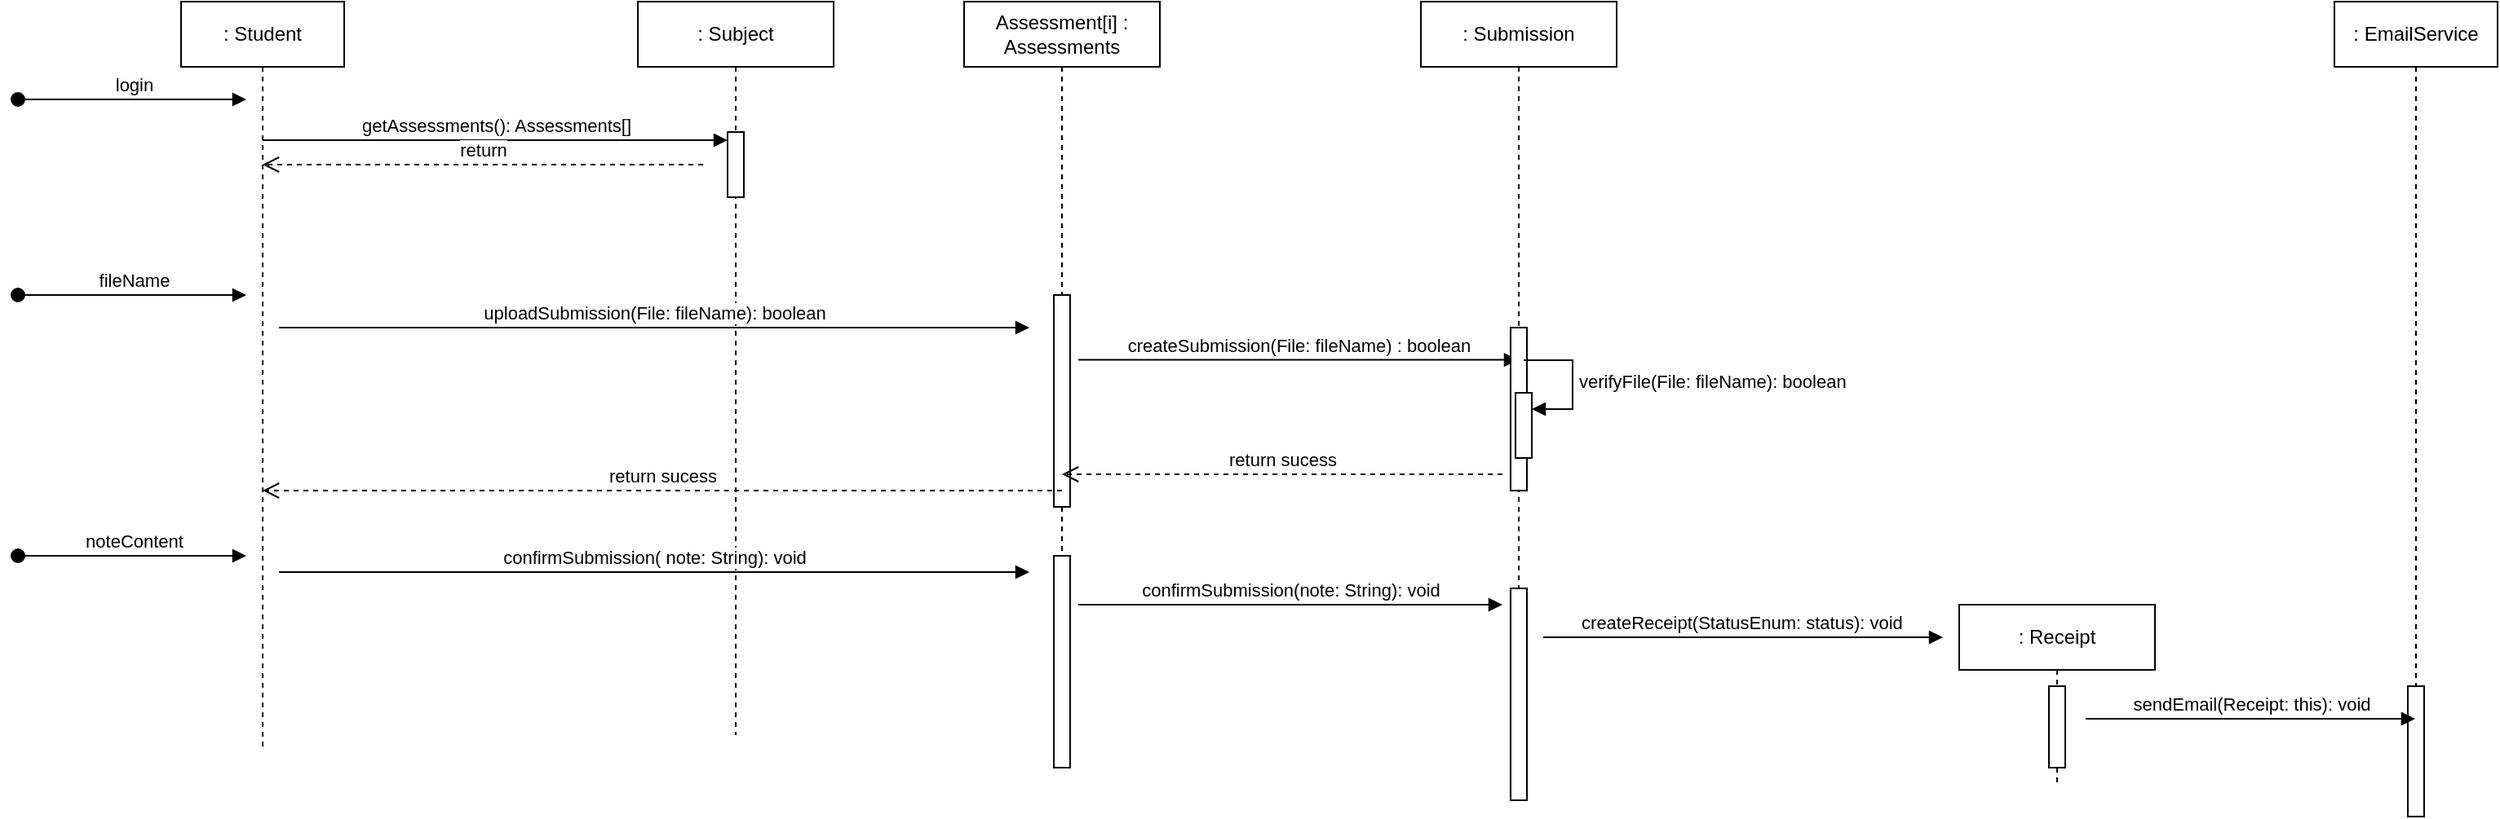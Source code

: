 <mxfile version="26.1.2">
  <diagram name="Page-1" id="K6Z6bMAgS1XEfs09Odqb">
    <mxGraphModel dx="1218" dy="639" grid="1" gridSize="10" guides="1" tooltips="1" connect="1" arrows="1" fold="1" page="1" pageScale="1" pageWidth="850" pageHeight="1100" math="0" shadow="0">
      <root>
        <mxCell id="0" />
        <mxCell id="1" parent="0" />
        <mxCell id="LEkHShG5RHNfsac3oUmj-2" value="login" style="html=1;verticalAlign=bottom;startArrow=oval;startFill=1;endArrow=block;startSize=8;curved=0;rounded=0;" edge="1" parent="1">
          <mxGeometry x="0.011" width="60" relative="1" as="geometry">
            <mxPoint x="340" y="100" as="sourcePoint" />
            <mxPoint x="480" y="100" as="targetPoint" />
            <mxPoint as="offset" />
          </mxGeometry>
        </mxCell>
        <mxCell id="LEkHShG5RHNfsac3oUmj-7" value=": Student" style="shape=umlLifeline;perimeter=lifelinePerimeter;whiteSpace=wrap;html=1;container=1;dropTarget=0;collapsible=0;recursiveResize=0;outlineConnect=0;portConstraint=eastwest;newEdgeStyle={&quot;curved&quot;:0,&quot;rounded&quot;:0};" vertex="1" parent="1">
          <mxGeometry x="440" y="40" width="100" height="460" as="geometry" />
        </mxCell>
        <mxCell id="LEkHShG5RHNfsac3oUmj-8" value=": Subject" style="shape=umlLifeline;perimeter=lifelinePerimeter;whiteSpace=wrap;html=1;container=1;dropTarget=0;collapsible=0;recursiveResize=0;outlineConnect=0;portConstraint=eastwest;newEdgeStyle={&quot;curved&quot;:0,&quot;rounded&quot;:0};" vertex="1" parent="1">
          <mxGeometry x="720" y="40" width="120" height="450" as="geometry" />
        </mxCell>
        <mxCell id="LEkHShG5RHNfsac3oUmj-9" value="" style="html=1;points=[[0,0,0,0,5],[0,1,0,0,-5],[1,0,0,0,5],[1,1,0,0,-5]];perimeter=orthogonalPerimeter;outlineConnect=0;targetShapes=umlLifeline;portConstraint=eastwest;newEdgeStyle={&quot;curved&quot;:0,&quot;rounded&quot;:0};" vertex="1" parent="LEkHShG5RHNfsac3oUmj-8">
          <mxGeometry x="55" y="80" width="10" height="40" as="geometry" />
        </mxCell>
        <mxCell id="LEkHShG5RHNfsac3oUmj-10" value="getAssessments(): Assessments[]" style="html=1;verticalAlign=bottom;endArrow=block;curved=0;rounded=0;entryX=0;entryY=0;entryDx=0;entryDy=5;" edge="1" target="LEkHShG5RHNfsac3oUmj-9" parent="1" source="LEkHShG5RHNfsac3oUmj-7">
          <mxGeometry relative="1" as="geometry">
            <mxPoint x="585" y="125" as="sourcePoint" />
          </mxGeometry>
        </mxCell>
        <mxCell id="LEkHShG5RHNfsac3oUmj-11" value="return" style="html=1;verticalAlign=bottom;endArrow=open;dashed=1;endSize=8;curved=0;rounded=0;" edge="1" parent="1">
          <mxGeometry relative="1" as="geometry">
            <mxPoint x="489.929" y="140" as="targetPoint" />
            <mxPoint x="760" y="140" as="sourcePoint" />
            <Array as="points">
              <mxPoint x="640" y="140" />
            </Array>
          </mxGeometry>
        </mxCell>
        <mxCell id="LEkHShG5RHNfsac3oUmj-12" value="Assessment[i] : Assessments" style="shape=umlLifeline;perimeter=lifelinePerimeter;whiteSpace=wrap;html=1;container=1;dropTarget=0;collapsible=0;recursiveResize=0;outlineConnect=0;portConstraint=eastwest;newEdgeStyle={&quot;curved&quot;:0,&quot;rounded&quot;:0};" vertex="1" parent="1">
          <mxGeometry x="920" y="40" width="120" height="470" as="geometry" />
        </mxCell>
        <mxCell id="LEkHShG5RHNfsac3oUmj-13" value="" style="html=1;points=[[0,0,0,0,5],[0,1,0,0,-5],[1,0,0,0,5],[1,1,0,0,-5]];perimeter=orthogonalPerimeter;outlineConnect=0;targetShapes=umlLifeline;portConstraint=eastwest;newEdgeStyle={&quot;curved&quot;:0,&quot;rounded&quot;:0};" vertex="1" parent="LEkHShG5RHNfsac3oUmj-12">
          <mxGeometry x="55" y="180" width="10" height="130" as="geometry" />
        </mxCell>
        <mxCell id="LEkHShG5RHNfsac3oUmj-37" value="" style="html=1;points=[[0,0,0,0,5],[0,1,0,0,-5],[1,0,0,0,5],[1,1,0,0,-5]];perimeter=orthogonalPerimeter;outlineConnect=0;targetShapes=umlLifeline;portConstraint=eastwest;newEdgeStyle={&quot;curved&quot;:0,&quot;rounded&quot;:0};" vertex="1" parent="LEkHShG5RHNfsac3oUmj-12">
          <mxGeometry x="55" y="340" width="10" height="130" as="geometry" />
        </mxCell>
        <mxCell id="LEkHShG5RHNfsac3oUmj-15" value="uploadSubmission(File: fileName): boolean" style="html=1;verticalAlign=bottom;endArrow=block;curved=0;rounded=0;" edge="1" parent="1">
          <mxGeometry relative="1" as="geometry">
            <mxPoint x="500" y="240" as="sourcePoint" />
            <mxPoint x="960" y="240" as="targetPoint" />
            <mxPoint as="offset" />
          </mxGeometry>
        </mxCell>
        <mxCell id="LEkHShG5RHNfsac3oUmj-19" value="fileName" style="html=1;verticalAlign=bottom;startArrow=oval;startFill=1;endArrow=block;startSize=8;curved=0;rounded=0;" edge="1" parent="1">
          <mxGeometry x="0.012" width="60" relative="1" as="geometry">
            <mxPoint x="340" y="220" as="sourcePoint" />
            <mxPoint x="480" y="220" as="targetPoint" />
            <mxPoint as="offset" />
          </mxGeometry>
        </mxCell>
        <mxCell id="LEkHShG5RHNfsac3oUmj-23" value="noteContent" style="html=1;verticalAlign=bottom;startArrow=oval;startFill=1;endArrow=block;startSize=8;curved=0;rounded=0;" edge="1" parent="1">
          <mxGeometry x="0.011" width="60" relative="1" as="geometry">
            <mxPoint x="340" y="380" as="sourcePoint" />
            <mxPoint x="480" y="380" as="targetPoint" />
            <mxPoint as="offset" />
          </mxGeometry>
        </mxCell>
        <mxCell id="LEkHShG5RHNfsac3oUmj-26" value="createSubmission(File: fileName) : boolean" style="html=1;verticalAlign=bottom;endArrow=block;curved=0;rounded=0;" edge="1" parent="1" target="LEkHShG5RHNfsac3oUmj-27">
          <mxGeometry relative="1" as="geometry">
            <mxPoint x="990" y="259.76" as="sourcePoint" />
            <mxPoint x="1170" y="259.76" as="targetPoint" />
            <mxPoint as="offset" />
          </mxGeometry>
        </mxCell>
        <mxCell id="LEkHShG5RHNfsac3oUmj-27" value=": Submission" style="shape=umlLifeline;perimeter=lifelinePerimeter;whiteSpace=wrap;html=1;container=1;dropTarget=0;collapsible=0;recursiveResize=0;outlineConnect=0;portConstraint=eastwest;newEdgeStyle={&quot;curved&quot;:0,&quot;rounded&quot;:0};" vertex="1" parent="1">
          <mxGeometry x="1200" y="40" width="120" height="490" as="geometry" />
        </mxCell>
        <mxCell id="LEkHShG5RHNfsac3oUmj-28" value="" style="html=1;points=[[0,0,0,0,5],[0,1,0,0,-5],[1,0,0,0,5],[1,1,0,0,-5]];perimeter=orthogonalPerimeter;outlineConnect=0;targetShapes=umlLifeline;portConstraint=eastwest;newEdgeStyle={&quot;curved&quot;:0,&quot;rounded&quot;:0};" vertex="1" parent="LEkHShG5RHNfsac3oUmj-27">
          <mxGeometry x="55" y="200" width="10" height="100" as="geometry" />
        </mxCell>
        <mxCell id="LEkHShG5RHNfsac3oUmj-31" value="" style="html=1;points=[[0,0,0,0,5],[0,1,0,0,-5],[1,0,0,0,5],[1,1,0,0,-5]];perimeter=orthogonalPerimeter;outlineConnect=0;targetShapes=umlLifeline;portConstraint=eastwest;newEdgeStyle={&quot;curved&quot;:0,&quot;rounded&quot;:0};" vertex="1" parent="LEkHShG5RHNfsac3oUmj-27">
          <mxGeometry x="58" y="240" width="10" height="40" as="geometry" />
        </mxCell>
        <mxCell id="LEkHShG5RHNfsac3oUmj-32" value="verifyFile(File: fileName): boolean" style="html=1;align=left;spacingLeft=2;endArrow=block;rounded=0;edgeStyle=orthogonalEdgeStyle;curved=0;rounded=0;" edge="1" target="LEkHShG5RHNfsac3oUmj-31" parent="LEkHShG5RHNfsac3oUmj-27">
          <mxGeometry relative="1" as="geometry">
            <mxPoint x="63" y="220" as="sourcePoint" />
            <Array as="points">
              <mxPoint x="93" y="250" />
            </Array>
          </mxGeometry>
        </mxCell>
        <mxCell id="LEkHShG5RHNfsac3oUmj-39" value="" style="html=1;points=[[0,0,0,0,5],[0,1,0,0,-5],[1,0,0,0,5],[1,1,0,0,-5]];perimeter=orthogonalPerimeter;outlineConnect=0;targetShapes=umlLifeline;portConstraint=eastwest;newEdgeStyle={&quot;curved&quot;:0,&quot;rounded&quot;:0};" vertex="1" parent="LEkHShG5RHNfsac3oUmj-27">
          <mxGeometry x="55" y="360" width="10" height="130" as="geometry" />
        </mxCell>
        <mxCell id="LEkHShG5RHNfsac3oUmj-33" value="return sucess" style="html=1;verticalAlign=bottom;endArrow=open;dashed=1;endSize=8;curved=0;rounded=0;" edge="1" parent="1" target="LEkHShG5RHNfsac3oUmj-12">
          <mxGeometry relative="1" as="geometry">
            <mxPoint x="1250" y="330" as="sourcePoint" />
            <mxPoint x="1170" y="330" as="targetPoint" />
          </mxGeometry>
        </mxCell>
        <mxCell id="LEkHShG5RHNfsac3oUmj-35" value="return sucess" style="html=1;verticalAlign=bottom;endArrow=open;dashed=1;endSize=8;curved=0;rounded=0;" edge="1" parent="1" target="LEkHShG5RHNfsac3oUmj-7">
          <mxGeometry relative="1" as="geometry">
            <mxPoint x="980" y="340" as="sourcePoint" />
            <mxPoint x="710" y="340" as="targetPoint" />
          </mxGeometry>
        </mxCell>
        <mxCell id="LEkHShG5RHNfsac3oUmj-36" value="confirmSubmission( note: String): void" style="html=1;verticalAlign=bottom;endArrow=block;curved=0;rounded=0;" edge="1" parent="1">
          <mxGeometry relative="1" as="geometry">
            <mxPoint x="500" y="390" as="sourcePoint" />
            <mxPoint x="960" y="390" as="targetPoint" />
            <mxPoint as="offset" />
          </mxGeometry>
        </mxCell>
        <mxCell id="LEkHShG5RHNfsac3oUmj-38" value="confirmSubmission(note: String): void" style="html=1;verticalAlign=bottom;endArrow=block;curved=0;rounded=0;" edge="1" parent="1">
          <mxGeometry relative="1" as="geometry">
            <mxPoint x="990" y="410" as="sourcePoint" />
            <mxPoint x="1250" y="410" as="targetPoint" />
            <mxPoint as="offset" />
          </mxGeometry>
        </mxCell>
        <mxCell id="LEkHShG5RHNfsac3oUmj-40" value=": Receipt" style="shape=umlLifeline;perimeter=lifelinePerimeter;whiteSpace=wrap;html=1;container=1;dropTarget=0;collapsible=0;recursiveResize=0;outlineConnect=0;portConstraint=eastwest;newEdgeStyle={&quot;curved&quot;:0,&quot;rounded&quot;:0};" vertex="1" parent="1">
          <mxGeometry x="1530" y="410" width="120" height="110" as="geometry" />
        </mxCell>
        <mxCell id="LEkHShG5RHNfsac3oUmj-45" value="createReceipt(StatusEnum: status): void&amp;nbsp;" style="html=1;verticalAlign=bottom;endArrow=block;curved=0;rounded=0;" edge="1" parent="1">
          <mxGeometry x="-0.001" relative="1" as="geometry">
            <mxPoint x="1275" y="430" as="sourcePoint" />
            <mxPoint x="1520" y="430" as="targetPoint" />
            <mxPoint as="offset" />
          </mxGeometry>
        </mxCell>
        <mxCell id="LEkHShG5RHNfsac3oUmj-48" value=": EmailService" style="shape=umlLifeline;perimeter=lifelinePerimeter;whiteSpace=wrap;html=1;container=1;dropTarget=0;collapsible=0;recursiveResize=0;outlineConnect=0;portConstraint=eastwest;newEdgeStyle={&quot;curved&quot;:0,&quot;rounded&quot;:0};" vertex="1" parent="1">
          <mxGeometry x="1760" y="40" width="100" height="500" as="geometry" />
        </mxCell>
        <mxCell id="LEkHShG5RHNfsac3oUmj-49" value="" style="html=1;points=[[0,0,0,0,5],[0,1,0,0,-5],[1,0,0,0,5],[1,1,0,0,-5]];perimeter=orthogonalPerimeter;outlineConnect=0;targetShapes=umlLifeline;portConstraint=eastwest;newEdgeStyle={&quot;curved&quot;:0,&quot;rounded&quot;:0};" vertex="1" parent="LEkHShG5RHNfsac3oUmj-48">
          <mxGeometry x="45" y="420" width="10" height="80" as="geometry" />
        </mxCell>
        <mxCell id="LEkHShG5RHNfsac3oUmj-44" value="" style="html=1;points=[[0,0,0,0,5],[0,1,0,0,-5],[1,0,0,0,5],[1,1,0,0,-5]];perimeter=orthogonalPerimeter;outlineConnect=0;targetShapes=umlLifeline;portConstraint=eastwest;newEdgeStyle={&quot;curved&quot;:0,&quot;rounded&quot;:0};" vertex="1" parent="1">
          <mxGeometry x="1585" y="460" width="10" height="50" as="geometry" />
        </mxCell>
        <mxCell id="LEkHShG5RHNfsac3oUmj-50" value="sendEmail(Receipt: this): void" style="html=1;verticalAlign=bottom;endArrow=block;curved=0;rounded=0;" edge="1" parent="1" target="LEkHShG5RHNfsac3oUmj-48">
          <mxGeometry x="-0.001" relative="1" as="geometry">
            <mxPoint x="1607.5" y="480" as="sourcePoint" />
            <mxPoint x="1710" y="480" as="targetPoint" />
            <mxPoint as="offset" />
          </mxGeometry>
        </mxCell>
      </root>
    </mxGraphModel>
  </diagram>
</mxfile>
